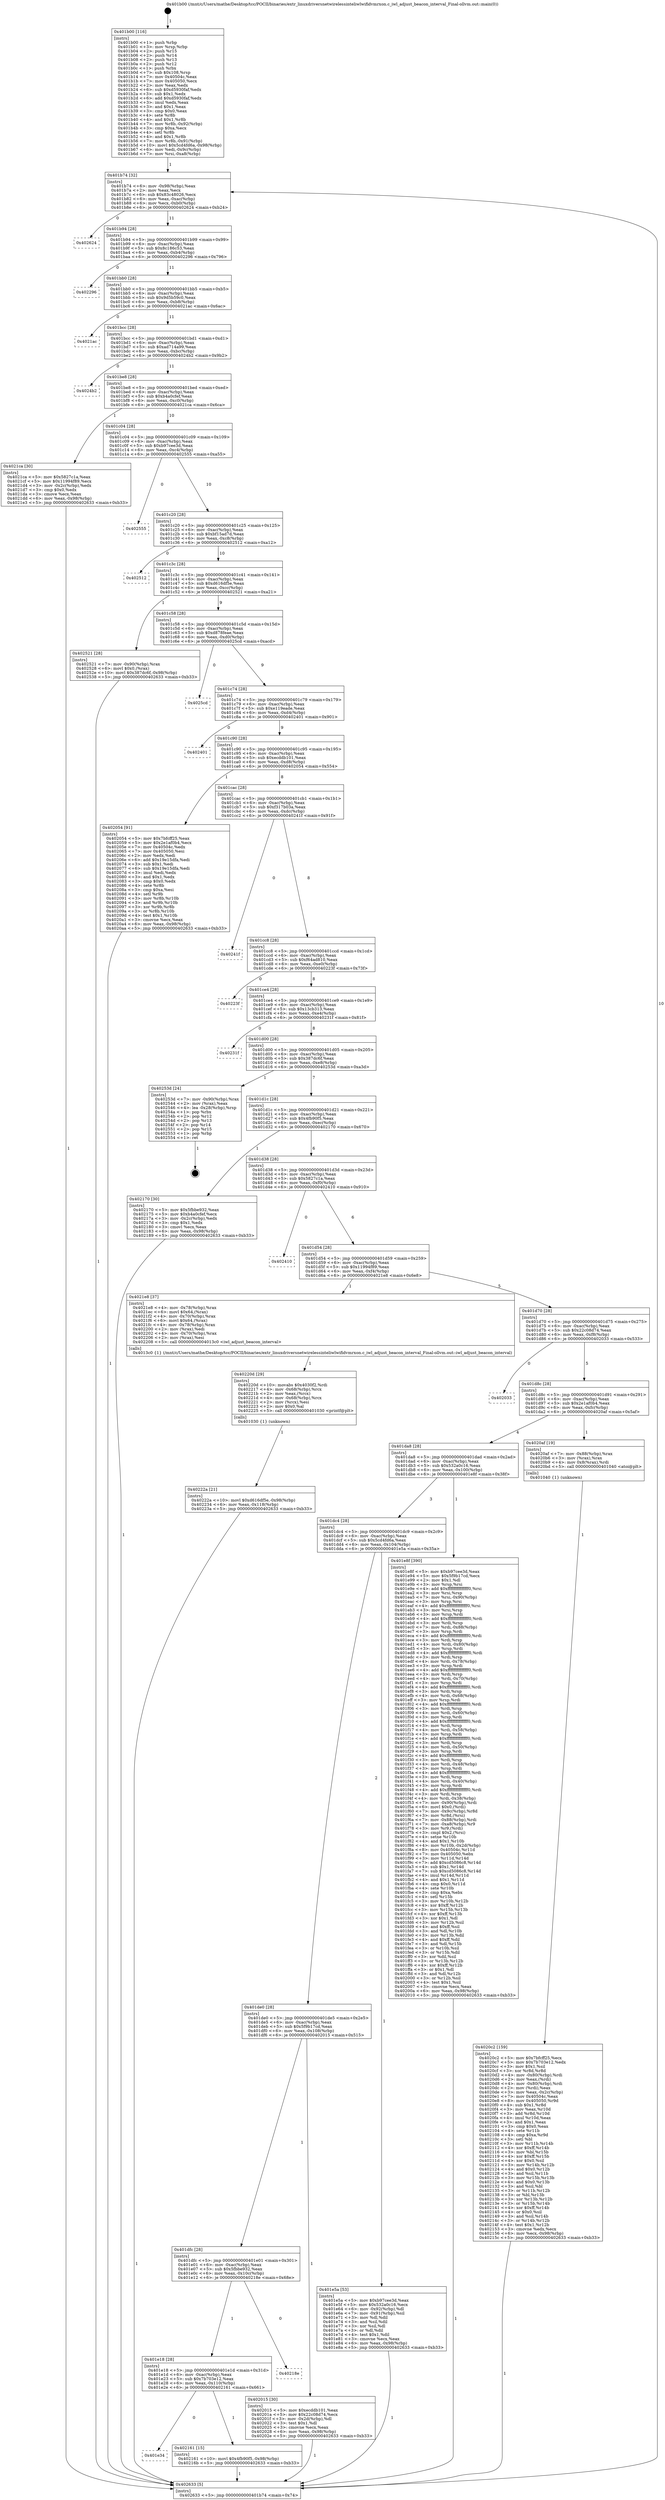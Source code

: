 digraph "0x401b00" {
  label = "0x401b00 (/mnt/c/Users/mathe/Desktop/tcc/POCII/binaries/extr_linuxdriversnetwirelessinteliwlwifidvmrxon.c_iwl_adjust_beacon_interval_Final-ollvm.out::main(0))"
  labelloc = "t"
  node[shape=record]

  Entry [label="",width=0.3,height=0.3,shape=circle,fillcolor=black,style=filled]
  "0x401b74" [label="{
     0x401b74 [32]\l
     | [instrs]\l
     &nbsp;&nbsp;0x401b74 \<+6\>: mov -0x98(%rbp),%eax\l
     &nbsp;&nbsp;0x401b7a \<+2\>: mov %eax,%ecx\l
     &nbsp;&nbsp;0x401b7c \<+6\>: sub $0x83c48026,%ecx\l
     &nbsp;&nbsp;0x401b82 \<+6\>: mov %eax,-0xac(%rbp)\l
     &nbsp;&nbsp;0x401b88 \<+6\>: mov %ecx,-0xb0(%rbp)\l
     &nbsp;&nbsp;0x401b8e \<+6\>: je 0000000000402624 \<main+0xb24\>\l
  }"]
  "0x402624" [label="{
     0x402624\l
  }", style=dashed]
  "0x401b94" [label="{
     0x401b94 [28]\l
     | [instrs]\l
     &nbsp;&nbsp;0x401b94 \<+5\>: jmp 0000000000401b99 \<main+0x99\>\l
     &nbsp;&nbsp;0x401b99 \<+6\>: mov -0xac(%rbp),%eax\l
     &nbsp;&nbsp;0x401b9f \<+5\>: sub $0x8c186c53,%eax\l
     &nbsp;&nbsp;0x401ba4 \<+6\>: mov %eax,-0xb4(%rbp)\l
     &nbsp;&nbsp;0x401baa \<+6\>: je 0000000000402296 \<main+0x796\>\l
  }"]
  Exit [label="",width=0.3,height=0.3,shape=circle,fillcolor=black,style=filled,peripheries=2]
  "0x402296" [label="{
     0x402296\l
  }", style=dashed]
  "0x401bb0" [label="{
     0x401bb0 [28]\l
     | [instrs]\l
     &nbsp;&nbsp;0x401bb0 \<+5\>: jmp 0000000000401bb5 \<main+0xb5\>\l
     &nbsp;&nbsp;0x401bb5 \<+6\>: mov -0xac(%rbp),%eax\l
     &nbsp;&nbsp;0x401bbb \<+5\>: sub $0x9d5b59c0,%eax\l
     &nbsp;&nbsp;0x401bc0 \<+6\>: mov %eax,-0xb8(%rbp)\l
     &nbsp;&nbsp;0x401bc6 \<+6\>: je 00000000004021ac \<main+0x6ac\>\l
  }"]
  "0x40222a" [label="{
     0x40222a [21]\l
     | [instrs]\l
     &nbsp;&nbsp;0x40222a \<+10\>: movl $0xd616df5e,-0x98(%rbp)\l
     &nbsp;&nbsp;0x402234 \<+6\>: mov %eax,-0x118(%rbp)\l
     &nbsp;&nbsp;0x40223a \<+5\>: jmp 0000000000402633 \<main+0xb33\>\l
  }"]
  "0x4021ac" [label="{
     0x4021ac\l
  }", style=dashed]
  "0x401bcc" [label="{
     0x401bcc [28]\l
     | [instrs]\l
     &nbsp;&nbsp;0x401bcc \<+5\>: jmp 0000000000401bd1 \<main+0xd1\>\l
     &nbsp;&nbsp;0x401bd1 \<+6\>: mov -0xac(%rbp),%eax\l
     &nbsp;&nbsp;0x401bd7 \<+5\>: sub $0xad714a99,%eax\l
     &nbsp;&nbsp;0x401bdc \<+6\>: mov %eax,-0xbc(%rbp)\l
     &nbsp;&nbsp;0x401be2 \<+6\>: je 00000000004024b2 \<main+0x9b2\>\l
  }"]
  "0x40220d" [label="{
     0x40220d [29]\l
     | [instrs]\l
     &nbsp;&nbsp;0x40220d \<+10\>: movabs $0x4030f2,%rdi\l
     &nbsp;&nbsp;0x402217 \<+4\>: mov -0x68(%rbp),%rcx\l
     &nbsp;&nbsp;0x40221b \<+2\>: mov %eax,(%rcx)\l
     &nbsp;&nbsp;0x40221d \<+4\>: mov -0x68(%rbp),%rcx\l
     &nbsp;&nbsp;0x402221 \<+2\>: mov (%rcx),%esi\l
     &nbsp;&nbsp;0x402223 \<+2\>: mov $0x0,%al\l
     &nbsp;&nbsp;0x402225 \<+5\>: call 0000000000401030 \<printf@plt\>\l
     | [calls]\l
     &nbsp;&nbsp;0x401030 \{1\} (unknown)\l
  }"]
  "0x4024b2" [label="{
     0x4024b2\l
  }", style=dashed]
  "0x401be8" [label="{
     0x401be8 [28]\l
     | [instrs]\l
     &nbsp;&nbsp;0x401be8 \<+5\>: jmp 0000000000401bed \<main+0xed\>\l
     &nbsp;&nbsp;0x401bed \<+6\>: mov -0xac(%rbp),%eax\l
     &nbsp;&nbsp;0x401bf3 \<+5\>: sub $0xb4a0cfef,%eax\l
     &nbsp;&nbsp;0x401bf8 \<+6\>: mov %eax,-0xc0(%rbp)\l
     &nbsp;&nbsp;0x401bfe \<+6\>: je 00000000004021ca \<main+0x6ca\>\l
  }"]
  "0x401e34" [label="{
     0x401e34\l
  }", style=dashed]
  "0x4021ca" [label="{
     0x4021ca [30]\l
     | [instrs]\l
     &nbsp;&nbsp;0x4021ca \<+5\>: mov $0x5827c1a,%eax\l
     &nbsp;&nbsp;0x4021cf \<+5\>: mov $0x11994f89,%ecx\l
     &nbsp;&nbsp;0x4021d4 \<+3\>: mov -0x2c(%rbp),%edx\l
     &nbsp;&nbsp;0x4021d7 \<+3\>: cmp $0x0,%edx\l
     &nbsp;&nbsp;0x4021da \<+3\>: cmove %ecx,%eax\l
     &nbsp;&nbsp;0x4021dd \<+6\>: mov %eax,-0x98(%rbp)\l
     &nbsp;&nbsp;0x4021e3 \<+5\>: jmp 0000000000402633 \<main+0xb33\>\l
  }"]
  "0x401c04" [label="{
     0x401c04 [28]\l
     | [instrs]\l
     &nbsp;&nbsp;0x401c04 \<+5\>: jmp 0000000000401c09 \<main+0x109\>\l
     &nbsp;&nbsp;0x401c09 \<+6\>: mov -0xac(%rbp),%eax\l
     &nbsp;&nbsp;0x401c0f \<+5\>: sub $0xb97cee3d,%eax\l
     &nbsp;&nbsp;0x401c14 \<+6\>: mov %eax,-0xc4(%rbp)\l
     &nbsp;&nbsp;0x401c1a \<+6\>: je 0000000000402555 \<main+0xa55\>\l
  }"]
  "0x402161" [label="{
     0x402161 [15]\l
     | [instrs]\l
     &nbsp;&nbsp;0x402161 \<+10\>: movl $0x4fb90f5,-0x98(%rbp)\l
     &nbsp;&nbsp;0x40216b \<+5\>: jmp 0000000000402633 \<main+0xb33\>\l
  }"]
  "0x402555" [label="{
     0x402555\l
  }", style=dashed]
  "0x401c20" [label="{
     0x401c20 [28]\l
     | [instrs]\l
     &nbsp;&nbsp;0x401c20 \<+5\>: jmp 0000000000401c25 \<main+0x125\>\l
     &nbsp;&nbsp;0x401c25 \<+6\>: mov -0xac(%rbp),%eax\l
     &nbsp;&nbsp;0x401c2b \<+5\>: sub $0xbf15ad7d,%eax\l
     &nbsp;&nbsp;0x401c30 \<+6\>: mov %eax,-0xc8(%rbp)\l
     &nbsp;&nbsp;0x401c36 \<+6\>: je 0000000000402512 \<main+0xa12\>\l
  }"]
  "0x401e18" [label="{
     0x401e18 [28]\l
     | [instrs]\l
     &nbsp;&nbsp;0x401e18 \<+5\>: jmp 0000000000401e1d \<main+0x31d\>\l
     &nbsp;&nbsp;0x401e1d \<+6\>: mov -0xac(%rbp),%eax\l
     &nbsp;&nbsp;0x401e23 \<+5\>: sub $0x7b703e12,%eax\l
     &nbsp;&nbsp;0x401e28 \<+6\>: mov %eax,-0x110(%rbp)\l
     &nbsp;&nbsp;0x401e2e \<+6\>: je 0000000000402161 \<main+0x661\>\l
  }"]
  "0x402512" [label="{
     0x402512\l
  }", style=dashed]
  "0x401c3c" [label="{
     0x401c3c [28]\l
     | [instrs]\l
     &nbsp;&nbsp;0x401c3c \<+5\>: jmp 0000000000401c41 \<main+0x141\>\l
     &nbsp;&nbsp;0x401c41 \<+6\>: mov -0xac(%rbp),%eax\l
     &nbsp;&nbsp;0x401c47 \<+5\>: sub $0xd616df5e,%eax\l
     &nbsp;&nbsp;0x401c4c \<+6\>: mov %eax,-0xcc(%rbp)\l
     &nbsp;&nbsp;0x401c52 \<+6\>: je 0000000000402521 \<main+0xa21\>\l
  }"]
  "0x40218e" [label="{
     0x40218e\l
  }", style=dashed]
  "0x402521" [label="{
     0x402521 [28]\l
     | [instrs]\l
     &nbsp;&nbsp;0x402521 \<+7\>: mov -0x90(%rbp),%rax\l
     &nbsp;&nbsp;0x402528 \<+6\>: movl $0x0,(%rax)\l
     &nbsp;&nbsp;0x40252e \<+10\>: movl $0x387dc6f,-0x98(%rbp)\l
     &nbsp;&nbsp;0x402538 \<+5\>: jmp 0000000000402633 \<main+0xb33\>\l
  }"]
  "0x401c58" [label="{
     0x401c58 [28]\l
     | [instrs]\l
     &nbsp;&nbsp;0x401c58 \<+5\>: jmp 0000000000401c5d \<main+0x15d\>\l
     &nbsp;&nbsp;0x401c5d \<+6\>: mov -0xac(%rbp),%eax\l
     &nbsp;&nbsp;0x401c63 \<+5\>: sub $0xd878feae,%eax\l
     &nbsp;&nbsp;0x401c68 \<+6\>: mov %eax,-0xd0(%rbp)\l
     &nbsp;&nbsp;0x401c6e \<+6\>: je 00000000004025cd \<main+0xacd\>\l
  }"]
  "0x4020c2" [label="{
     0x4020c2 [159]\l
     | [instrs]\l
     &nbsp;&nbsp;0x4020c2 \<+5\>: mov $0x7bfcff25,%ecx\l
     &nbsp;&nbsp;0x4020c7 \<+5\>: mov $0x7b703e12,%edx\l
     &nbsp;&nbsp;0x4020cc \<+3\>: mov $0x1,%sil\l
     &nbsp;&nbsp;0x4020cf \<+3\>: xor %r8d,%r8d\l
     &nbsp;&nbsp;0x4020d2 \<+4\>: mov -0x80(%rbp),%rdi\l
     &nbsp;&nbsp;0x4020d6 \<+2\>: mov %eax,(%rdi)\l
     &nbsp;&nbsp;0x4020d8 \<+4\>: mov -0x80(%rbp),%rdi\l
     &nbsp;&nbsp;0x4020dc \<+2\>: mov (%rdi),%eax\l
     &nbsp;&nbsp;0x4020de \<+3\>: mov %eax,-0x2c(%rbp)\l
     &nbsp;&nbsp;0x4020e1 \<+7\>: mov 0x40504c,%eax\l
     &nbsp;&nbsp;0x4020e8 \<+8\>: mov 0x405050,%r9d\l
     &nbsp;&nbsp;0x4020f0 \<+4\>: sub $0x1,%r8d\l
     &nbsp;&nbsp;0x4020f4 \<+3\>: mov %eax,%r10d\l
     &nbsp;&nbsp;0x4020f7 \<+3\>: add %r8d,%r10d\l
     &nbsp;&nbsp;0x4020fa \<+4\>: imul %r10d,%eax\l
     &nbsp;&nbsp;0x4020fe \<+3\>: and $0x1,%eax\l
     &nbsp;&nbsp;0x402101 \<+3\>: cmp $0x0,%eax\l
     &nbsp;&nbsp;0x402104 \<+4\>: sete %r11b\l
     &nbsp;&nbsp;0x402108 \<+4\>: cmp $0xa,%r9d\l
     &nbsp;&nbsp;0x40210c \<+3\>: setl %bl\l
     &nbsp;&nbsp;0x40210f \<+3\>: mov %r11b,%r14b\l
     &nbsp;&nbsp;0x402112 \<+4\>: xor $0xff,%r14b\l
     &nbsp;&nbsp;0x402116 \<+3\>: mov %bl,%r15b\l
     &nbsp;&nbsp;0x402119 \<+4\>: xor $0xff,%r15b\l
     &nbsp;&nbsp;0x40211d \<+4\>: xor $0x0,%sil\l
     &nbsp;&nbsp;0x402121 \<+3\>: mov %r14b,%r12b\l
     &nbsp;&nbsp;0x402124 \<+4\>: and $0x0,%r12b\l
     &nbsp;&nbsp;0x402128 \<+3\>: and %sil,%r11b\l
     &nbsp;&nbsp;0x40212b \<+3\>: mov %r15b,%r13b\l
     &nbsp;&nbsp;0x40212e \<+4\>: and $0x0,%r13b\l
     &nbsp;&nbsp;0x402132 \<+3\>: and %sil,%bl\l
     &nbsp;&nbsp;0x402135 \<+3\>: or %r11b,%r12b\l
     &nbsp;&nbsp;0x402138 \<+3\>: or %bl,%r13b\l
     &nbsp;&nbsp;0x40213b \<+3\>: xor %r13b,%r12b\l
     &nbsp;&nbsp;0x40213e \<+3\>: or %r15b,%r14b\l
     &nbsp;&nbsp;0x402141 \<+4\>: xor $0xff,%r14b\l
     &nbsp;&nbsp;0x402145 \<+4\>: or $0x0,%sil\l
     &nbsp;&nbsp;0x402149 \<+3\>: and %sil,%r14b\l
     &nbsp;&nbsp;0x40214c \<+3\>: or %r14b,%r12b\l
     &nbsp;&nbsp;0x40214f \<+4\>: test $0x1,%r12b\l
     &nbsp;&nbsp;0x402153 \<+3\>: cmovne %edx,%ecx\l
     &nbsp;&nbsp;0x402156 \<+6\>: mov %ecx,-0x98(%rbp)\l
     &nbsp;&nbsp;0x40215c \<+5\>: jmp 0000000000402633 \<main+0xb33\>\l
  }"]
  "0x4025cd" [label="{
     0x4025cd\l
  }", style=dashed]
  "0x401c74" [label="{
     0x401c74 [28]\l
     | [instrs]\l
     &nbsp;&nbsp;0x401c74 \<+5\>: jmp 0000000000401c79 \<main+0x179\>\l
     &nbsp;&nbsp;0x401c79 \<+6\>: mov -0xac(%rbp),%eax\l
     &nbsp;&nbsp;0x401c7f \<+5\>: sub $0xe119eade,%eax\l
     &nbsp;&nbsp;0x401c84 \<+6\>: mov %eax,-0xd4(%rbp)\l
     &nbsp;&nbsp;0x401c8a \<+6\>: je 0000000000402401 \<main+0x901\>\l
  }"]
  "0x401dfc" [label="{
     0x401dfc [28]\l
     | [instrs]\l
     &nbsp;&nbsp;0x401dfc \<+5\>: jmp 0000000000401e01 \<main+0x301\>\l
     &nbsp;&nbsp;0x401e01 \<+6\>: mov -0xac(%rbp),%eax\l
     &nbsp;&nbsp;0x401e07 \<+5\>: sub $0x5fbbe932,%eax\l
     &nbsp;&nbsp;0x401e0c \<+6\>: mov %eax,-0x10c(%rbp)\l
     &nbsp;&nbsp;0x401e12 \<+6\>: je 000000000040218e \<main+0x68e\>\l
  }"]
  "0x402401" [label="{
     0x402401\l
  }", style=dashed]
  "0x401c90" [label="{
     0x401c90 [28]\l
     | [instrs]\l
     &nbsp;&nbsp;0x401c90 \<+5\>: jmp 0000000000401c95 \<main+0x195\>\l
     &nbsp;&nbsp;0x401c95 \<+6\>: mov -0xac(%rbp),%eax\l
     &nbsp;&nbsp;0x401c9b \<+5\>: sub $0xecddb101,%eax\l
     &nbsp;&nbsp;0x401ca0 \<+6\>: mov %eax,-0xd8(%rbp)\l
     &nbsp;&nbsp;0x401ca6 \<+6\>: je 0000000000402054 \<main+0x554\>\l
  }"]
  "0x402015" [label="{
     0x402015 [30]\l
     | [instrs]\l
     &nbsp;&nbsp;0x402015 \<+5\>: mov $0xecddb101,%eax\l
     &nbsp;&nbsp;0x40201a \<+5\>: mov $0x22c08d74,%ecx\l
     &nbsp;&nbsp;0x40201f \<+3\>: mov -0x2d(%rbp),%dl\l
     &nbsp;&nbsp;0x402022 \<+3\>: test $0x1,%dl\l
     &nbsp;&nbsp;0x402025 \<+3\>: cmovne %ecx,%eax\l
     &nbsp;&nbsp;0x402028 \<+6\>: mov %eax,-0x98(%rbp)\l
     &nbsp;&nbsp;0x40202e \<+5\>: jmp 0000000000402633 \<main+0xb33\>\l
  }"]
  "0x402054" [label="{
     0x402054 [91]\l
     | [instrs]\l
     &nbsp;&nbsp;0x402054 \<+5\>: mov $0x7bfcff25,%eax\l
     &nbsp;&nbsp;0x402059 \<+5\>: mov $0x2e1af0b4,%ecx\l
     &nbsp;&nbsp;0x40205e \<+7\>: mov 0x40504c,%edx\l
     &nbsp;&nbsp;0x402065 \<+7\>: mov 0x405050,%esi\l
     &nbsp;&nbsp;0x40206c \<+2\>: mov %edx,%edi\l
     &nbsp;&nbsp;0x40206e \<+6\>: add $0x19e15dfa,%edi\l
     &nbsp;&nbsp;0x402074 \<+3\>: sub $0x1,%edi\l
     &nbsp;&nbsp;0x402077 \<+6\>: sub $0x19e15dfa,%edi\l
     &nbsp;&nbsp;0x40207d \<+3\>: imul %edi,%edx\l
     &nbsp;&nbsp;0x402080 \<+3\>: and $0x1,%edx\l
     &nbsp;&nbsp;0x402083 \<+3\>: cmp $0x0,%edx\l
     &nbsp;&nbsp;0x402086 \<+4\>: sete %r8b\l
     &nbsp;&nbsp;0x40208a \<+3\>: cmp $0xa,%esi\l
     &nbsp;&nbsp;0x40208d \<+4\>: setl %r9b\l
     &nbsp;&nbsp;0x402091 \<+3\>: mov %r8b,%r10b\l
     &nbsp;&nbsp;0x402094 \<+3\>: and %r9b,%r10b\l
     &nbsp;&nbsp;0x402097 \<+3\>: xor %r9b,%r8b\l
     &nbsp;&nbsp;0x40209a \<+3\>: or %r8b,%r10b\l
     &nbsp;&nbsp;0x40209d \<+4\>: test $0x1,%r10b\l
     &nbsp;&nbsp;0x4020a1 \<+3\>: cmovne %ecx,%eax\l
     &nbsp;&nbsp;0x4020a4 \<+6\>: mov %eax,-0x98(%rbp)\l
     &nbsp;&nbsp;0x4020aa \<+5\>: jmp 0000000000402633 \<main+0xb33\>\l
  }"]
  "0x401cac" [label="{
     0x401cac [28]\l
     | [instrs]\l
     &nbsp;&nbsp;0x401cac \<+5\>: jmp 0000000000401cb1 \<main+0x1b1\>\l
     &nbsp;&nbsp;0x401cb1 \<+6\>: mov -0xac(%rbp),%eax\l
     &nbsp;&nbsp;0x401cb7 \<+5\>: sub $0xf317b03a,%eax\l
     &nbsp;&nbsp;0x401cbc \<+6\>: mov %eax,-0xdc(%rbp)\l
     &nbsp;&nbsp;0x401cc2 \<+6\>: je 000000000040241f \<main+0x91f\>\l
  }"]
  "0x401b00" [label="{
     0x401b00 [116]\l
     | [instrs]\l
     &nbsp;&nbsp;0x401b00 \<+1\>: push %rbp\l
     &nbsp;&nbsp;0x401b01 \<+3\>: mov %rsp,%rbp\l
     &nbsp;&nbsp;0x401b04 \<+2\>: push %r15\l
     &nbsp;&nbsp;0x401b06 \<+2\>: push %r14\l
     &nbsp;&nbsp;0x401b08 \<+2\>: push %r13\l
     &nbsp;&nbsp;0x401b0a \<+2\>: push %r12\l
     &nbsp;&nbsp;0x401b0c \<+1\>: push %rbx\l
     &nbsp;&nbsp;0x401b0d \<+7\>: sub $0x108,%rsp\l
     &nbsp;&nbsp;0x401b14 \<+7\>: mov 0x40504c,%eax\l
     &nbsp;&nbsp;0x401b1b \<+7\>: mov 0x405050,%ecx\l
     &nbsp;&nbsp;0x401b22 \<+2\>: mov %eax,%edx\l
     &nbsp;&nbsp;0x401b24 \<+6\>: sub $0xd5930faf,%edx\l
     &nbsp;&nbsp;0x401b2a \<+3\>: sub $0x1,%edx\l
     &nbsp;&nbsp;0x401b2d \<+6\>: add $0xd5930faf,%edx\l
     &nbsp;&nbsp;0x401b33 \<+3\>: imul %edx,%eax\l
     &nbsp;&nbsp;0x401b36 \<+3\>: and $0x1,%eax\l
     &nbsp;&nbsp;0x401b39 \<+3\>: cmp $0x0,%eax\l
     &nbsp;&nbsp;0x401b3c \<+4\>: sete %r8b\l
     &nbsp;&nbsp;0x401b40 \<+4\>: and $0x1,%r8b\l
     &nbsp;&nbsp;0x401b44 \<+7\>: mov %r8b,-0x92(%rbp)\l
     &nbsp;&nbsp;0x401b4b \<+3\>: cmp $0xa,%ecx\l
     &nbsp;&nbsp;0x401b4e \<+4\>: setl %r8b\l
     &nbsp;&nbsp;0x401b52 \<+4\>: and $0x1,%r8b\l
     &nbsp;&nbsp;0x401b56 \<+7\>: mov %r8b,-0x91(%rbp)\l
     &nbsp;&nbsp;0x401b5d \<+10\>: movl $0x5cd4fd6a,-0x98(%rbp)\l
     &nbsp;&nbsp;0x401b67 \<+6\>: mov %edi,-0x9c(%rbp)\l
     &nbsp;&nbsp;0x401b6d \<+7\>: mov %rsi,-0xa8(%rbp)\l
  }"]
  "0x40241f" [label="{
     0x40241f\l
  }", style=dashed]
  "0x401cc8" [label="{
     0x401cc8 [28]\l
     | [instrs]\l
     &nbsp;&nbsp;0x401cc8 \<+5\>: jmp 0000000000401ccd \<main+0x1cd\>\l
     &nbsp;&nbsp;0x401ccd \<+6\>: mov -0xac(%rbp),%eax\l
     &nbsp;&nbsp;0x401cd3 \<+5\>: sub $0xf64ad810,%eax\l
     &nbsp;&nbsp;0x401cd8 \<+6\>: mov %eax,-0xe0(%rbp)\l
     &nbsp;&nbsp;0x401cde \<+6\>: je 000000000040223f \<main+0x73f\>\l
  }"]
  "0x402633" [label="{
     0x402633 [5]\l
     | [instrs]\l
     &nbsp;&nbsp;0x402633 \<+5\>: jmp 0000000000401b74 \<main+0x74\>\l
  }"]
  "0x40223f" [label="{
     0x40223f\l
  }", style=dashed]
  "0x401ce4" [label="{
     0x401ce4 [28]\l
     | [instrs]\l
     &nbsp;&nbsp;0x401ce4 \<+5\>: jmp 0000000000401ce9 \<main+0x1e9\>\l
     &nbsp;&nbsp;0x401ce9 \<+6\>: mov -0xac(%rbp),%eax\l
     &nbsp;&nbsp;0x401cef \<+5\>: sub $0x13cb313,%eax\l
     &nbsp;&nbsp;0x401cf4 \<+6\>: mov %eax,-0xe4(%rbp)\l
     &nbsp;&nbsp;0x401cfa \<+6\>: je 000000000040231f \<main+0x81f\>\l
  }"]
  "0x401de0" [label="{
     0x401de0 [28]\l
     | [instrs]\l
     &nbsp;&nbsp;0x401de0 \<+5\>: jmp 0000000000401de5 \<main+0x2e5\>\l
     &nbsp;&nbsp;0x401de5 \<+6\>: mov -0xac(%rbp),%eax\l
     &nbsp;&nbsp;0x401deb \<+5\>: sub $0x5f9b17cd,%eax\l
     &nbsp;&nbsp;0x401df0 \<+6\>: mov %eax,-0x108(%rbp)\l
     &nbsp;&nbsp;0x401df6 \<+6\>: je 0000000000402015 \<main+0x515\>\l
  }"]
  "0x40231f" [label="{
     0x40231f\l
  }", style=dashed]
  "0x401d00" [label="{
     0x401d00 [28]\l
     | [instrs]\l
     &nbsp;&nbsp;0x401d00 \<+5\>: jmp 0000000000401d05 \<main+0x205\>\l
     &nbsp;&nbsp;0x401d05 \<+6\>: mov -0xac(%rbp),%eax\l
     &nbsp;&nbsp;0x401d0b \<+5\>: sub $0x387dc6f,%eax\l
     &nbsp;&nbsp;0x401d10 \<+6\>: mov %eax,-0xe8(%rbp)\l
     &nbsp;&nbsp;0x401d16 \<+6\>: je 000000000040253d \<main+0xa3d\>\l
  }"]
  "0x401e5a" [label="{
     0x401e5a [53]\l
     | [instrs]\l
     &nbsp;&nbsp;0x401e5a \<+5\>: mov $0xb97cee3d,%eax\l
     &nbsp;&nbsp;0x401e5f \<+5\>: mov $0x532a0c16,%ecx\l
     &nbsp;&nbsp;0x401e64 \<+6\>: mov -0x92(%rbp),%dl\l
     &nbsp;&nbsp;0x401e6a \<+7\>: mov -0x91(%rbp),%sil\l
     &nbsp;&nbsp;0x401e71 \<+3\>: mov %dl,%dil\l
     &nbsp;&nbsp;0x401e74 \<+3\>: and %sil,%dil\l
     &nbsp;&nbsp;0x401e77 \<+3\>: xor %sil,%dl\l
     &nbsp;&nbsp;0x401e7a \<+3\>: or %dl,%dil\l
     &nbsp;&nbsp;0x401e7d \<+4\>: test $0x1,%dil\l
     &nbsp;&nbsp;0x401e81 \<+3\>: cmovne %ecx,%eax\l
     &nbsp;&nbsp;0x401e84 \<+6\>: mov %eax,-0x98(%rbp)\l
     &nbsp;&nbsp;0x401e8a \<+5\>: jmp 0000000000402633 \<main+0xb33\>\l
  }"]
  "0x40253d" [label="{
     0x40253d [24]\l
     | [instrs]\l
     &nbsp;&nbsp;0x40253d \<+7\>: mov -0x90(%rbp),%rax\l
     &nbsp;&nbsp;0x402544 \<+2\>: mov (%rax),%eax\l
     &nbsp;&nbsp;0x402546 \<+4\>: lea -0x28(%rbp),%rsp\l
     &nbsp;&nbsp;0x40254a \<+1\>: pop %rbx\l
     &nbsp;&nbsp;0x40254b \<+2\>: pop %r12\l
     &nbsp;&nbsp;0x40254d \<+2\>: pop %r13\l
     &nbsp;&nbsp;0x40254f \<+2\>: pop %r14\l
     &nbsp;&nbsp;0x402551 \<+2\>: pop %r15\l
     &nbsp;&nbsp;0x402553 \<+1\>: pop %rbp\l
     &nbsp;&nbsp;0x402554 \<+1\>: ret\l
  }"]
  "0x401d1c" [label="{
     0x401d1c [28]\l
     | [instrs]\l
     &nbsp;&nbsp;0x401d1c \<+5\>: jmp 0000000000401d21 \<main+0x221\>\l
     &nbsp;&nbsp;0x401d21 \<+6\>: mov -0xac(%rbp),%eax\l
     &nbsp;&nbsp;0x401d27 \<+5\>: sub $0x4fb90f5,%eax\l
     &nbsp;&nbsp;0x401d2c \<+6\>: mov %eax,-0xec(%rbp)\l
     &nbsp;&nbsp;0x401d32 \<+6\>: je 0000000000402170 \<main+0x670\>\l
  }"]
  "0x401dc4" [label="{
     0x401dc4 [28]\l
     | [instrs]\l
     &nbsp;&nbsp;0x401dc4 \<+5\>: jmp 0000000000401dc9 \<main+0x2c9\>\l
     &nbsp;&nbsp;0x401dc9 \<+6\>: mov -0xac(%rbp),%eax\l
     &nbsp;&nbsp;0x401dcf \<+5\>: sub $0x5cd4fd6a,%eax\l
     &nbsp;&nbsp;0x401dd4 \<+6\>: mov %eax,-0x104(%rbp)\l
     &nbsp;&nbsp;0x401dda \<+6\>: je 0000000000401e5a \<main+0x35a\>\l
  }"]
  "0x402170" [label="{
     0x402170 [30]\l
     | [instrs]\l
     &nbsp;&nbsp;0x402170 \<+5\>: mov $0x5fbbe932,%eax\l
     &nbsp;&nbsp;0x402175 \<+5\>: mov $0xb4a0cfef,%ecx\l
     &nbsp;&nbsp;0x40217a \<+3\>: mov -0x2c(%rbp),%edx\l
     &nbsp;&nbsp;0x40217d \<+3\>: cmp $0x1,%edx\l
     &nbsp;&nbsp;0x402180 \<+3\>: cmovl %ecx,%eax\l
     &nbsp;&nbsp;0x402183 \<+6\>: mov %eax,-0x98(%rbp)\l
     &nbsp;&nbsp;0x402189 \<+5\>: jmp 0000000000402633 \<main+0xb33\>\l
  }"]
  "0x401d38" [label="{
     0x401d38 [28]\l
     | [instrs]\l
     &nbsp;&nbsp;0x401d38 \<+5\>: jmp 0000000000401d3d \<main+0x23d\>\l
     &nbsp;&nbsp;0x401d3d \<+6\>: mov -0xac(%rbp),%eax\l
     &nbsp;&nbsp;0x401d43 \<+5\>: sub $0x5827c1a,%eax\l
     &nbsp;&nbsp;0x401d48 \<+6\>: mov %eax,-0xf0(%rbp)\l
     &nbsp;&nbsp;0x401d4e \<+6\>: je 0000000000402410 \<main+0x910\>\l
  }"]
  "0x401e8f" [label="{
     0x401e8f [390]\l
     | [instrs]\l
     &nbsp;&nbsp;0x401e8f \<+5\>: mov $0xb97cee3d,%eax\l
     &nbsp;&nbsp;0x401e94 \<+5\>: mov $0x5f9b17cd,%ecx\l
     &nbsp;&nbsp;0x401e99 \<+2\>: mov $0x1,%dl\l
     &nbsp;&nbsp;0x401e9b \<+3\>: mov %rsp,%rsi\l
     &nbsp;&nbsp;0x401e9e \<+4\>: add $0xfffffffffffffff0,%rsi\l
     &nbsp;&nbsp;0x401ea2 \<+3\>: mov %rsi,%rsp\l
     &nbsp;&nbsp;0x401ea5 \<+7\>: mov %rsi,-0x90(%rbp)\l
     &nbsp;&nbsp;0x401eac \<+3\>: mov %rsp,%rsi\l
     &nbsp;&nbsp;0x401eaf \<+4\>: add $0xfffffffffffffff0,%rsi\l
     &nbsp;&nbsp;0x401eb3 \<+3\>: mov %rsi,%rsp\l
     &nbsp;&nbsp;0x401eb6 \<+3\>: mov %rsp,%rdi\l
     &nbsp;&nbsp;0x401eb9 \<+4\>: add $0xfffffffffffffff0,%rdi\l
     &nbsp;&nbsp;0x401ebd \<+3\>: mov %rdi,%rsp\l
     &nbsp;&nbsp;0x401ec0 \<+7\>: mov %rdi,-0x88(%rbp)\l
     &nbsp;&nbsp;0x401ec7 \<+3\>: mov %rsp,%rdi\l
     &nbsp;&nbsp;0x401eca \<+4\>: add $0xfffffffffffffff0,%rdi\l
     &nbsp;&nbsp;0x401ece \<+3\>: mov %rdi,%rsp\l
     &nbsp;&nbsp;0x401ed1 \<+4\>: mov %rdi,-0x80(%rbp)\l
     &nbsp;&nbsp;0x401ed5 \<+3\>: mov %rsp,%rdi\l
     &nbsp;&nbsp;0x401ed8 \<+4\>: add $0xfffffffffffffff0,%rdi\l
     &nbsp;&nbsp;0x401edc \<+3\>: mov %rdi,%rsp\l
     &nbsp;&nbsp;0x401edf \<+4\>: mov %rdi,-0x78(%rbp)\l
     &nbsp;&nbsp;0x401ee3 \<+3\>: mov %rsp,%rdi\l
     &nbsp;&nbsp;0x401ee6 \<+4\>: add $0xfffffffffffffff0,%rdi\l
     &nbsp;&nbsp;0x401eea \<+3\>: mov %rdi,%rsp\l
     &nbsp;&nbsp;0x401eed \<+4\>: mov %rdi,-0x70(%rbp)\l
     &nbsp;&nbsp;0x401ef1 \<+3\>: mov %rsp,%rdi\l
     &nbsp;&nbsp;0x401ef4 \<+4\>: add $0xfffffffffffffff0,%rdi\l
     &nbsp;&nbsp;0x401ef8 \<+3\>: mov %rdi,%rsp\l
     &nbsp;&nbsp;0x401efb \<+4\>: mov %rdi,-0x68(%rbp)\l
     &nbsp;&nbsp;0x401eff \<+3\>: mov %rsp,%rdi\l
     &nbsp;&nbsp;0x401f02 \<+4\>: add $0xfffffffffffffff0,%rdi\l
     &nbsp;&nbsp;0x401f06 \<+3\>: mov %rdi,%rsp\l
     &nbsp;&nbsp;0x401f09 \<+4\>: mov %rdi,-0x60(%rbp)\l
     &nbsp;&nbsp;0x401f0d \<+3\>: mov %rsp,%rdi\l
     &nbsp;&nbsp;0x401f10 \<+4\>: add $0xfffffffffffffff0,%rdi\l
     &nbsp;&nbsp;0x401f14 \<+3\>: mov %rdi,%rsp\l
     &nbsp;&nbsp;0x401f17 \<+4\>: mov %rdi,-0x58(%rbp)\l
     &nbsp;&nbsp;0x401f1b \<+3\>: mov %rsp,%rdi\l
     &nbsp;&nbsp;0x401f1e \<+4\>: add $0xfffffffffffffff0,%rdi\l
     &nbsp;&nbsp;0x401f22 \<+3\>: mov %rdi,%rsp\l
     &nbsp;&nbsp;0x401f25 \<+4\>: mov %rdi,-0x50(%rbp)\l
     &nbsp;&nbsp;0x401f29 \<+3\>: mov %rsp,%rdi\l
     &nbsp;&nbsp;0x401f2c \<+4\>: add $0xfffffffffffffff0,%rdi\l
     &nbsp;&nbsp;0x401f30 \<+3\>: mov %rdi,%rsp\l
     &nbsp;&nbsp;0x401f33 \<+4\>: mov %rdi,-0x48(%rbp)\l
     &nbsp;&nbsp;0x401f37 \<+3\>: mov %rsp,%rdi\l
     &nbsp;&nbsp;0x401f3a \<+4\>: add $0xfffffffffffffff0,%rdi\l
     &nbsp;&nbsp;0x401f3e \<+3\>: mov %rdi,%rsp\l
     &nbsp;&nbsp;0x401f41 \<+4\>: mov %rdi,-0x40(%rbp)\l
     &nbsp;&nbsp;0x401f45 \<+3\>: mov %rsp,%rdi\l
     &nbsp;&nbsp;0x401f48 \<+4\>: add $0xfffffffffffffff0,%rdi\l
     &nbsp;&nbsp;0x401f4c \<+3\>: mov %rdi,%rsp\l
     &nbsp;&nbsp;0x401f4f \<+4\>: mov %rdi,-0x38(%rbp)\l
     &nbsp;&nbsp;0x401f53 \<+7\>: mov -0x90(%rbp),%rdi\l
     &nbsp;&nbsp;0x401f5a \<+6\>: movl $0x0,(%rdi)\l
     &nbsp;&nbsp;0x401f60 \<+7\>: mov -0x9c(%rbp),%r8d\l
     &nbsp;&nbsp;0x401f67 \<+3\>: mov %r8d,(%rsi)\l
     &nbsp;&nbsp;0x401f6a \<+7\>: mov -0x88(%rbp),%rdi\l
     &nbsp;&nbsp;0x401f71 \<+7\>: mov -0xa8(%rbp),%r9\l
     &nbsp;&nbsp;0x401f78 \<+3\>: mov %r9,(%rdi)\l
     &nbsp;&nbsp;0x401f7b \<+3\>: cmpl $0x2,(%rsi)\l
     &nbsp;&nbsp;0x401f7e \<+4\>: setne %r10b\l
     &nbsp;&nbsp;0x401f82 \<+4\>: and $0x1,%r10b\l
     &nbsp;&nbsp;0x401f86 \<+4\>: mov %r10b,-0x2d(%rbp)\l
     &nbsp;&nbsp;0x401f8a \<+8\>: mov 0x40504c,%r11d\l
     &nbsp;&nbsp;0x401f92 \<+7\>: mov 0x405050,%ebx\l
     &nbsp;&nbsp;0x401f99 \<+3\>: mov %r11d,%r14d\l
     &nbsp;&nbsp;0x401f9c \<+7\>: add $0xcd5086c8,%r14d\l
     &nbsp;&nbsp;0x401fa3 \<+4\>: sub $0x1,%r14d\l
     &nbsp;&nbsp;0x401fa7 \<+7\>: sub $0xcd5086c8,%r14d\l
     &nbsp;&nbsp;0x401fae \<+4\>: imul %r14d,%r11d\l
     &nbsp;&nbsp;0x401fb2 \<+4\>: and $0x1,%r11d\l
     &nbsp;&nbsp;0x401fb6 \<+4\>: cmp $0x0,%r11d\l
     &nbsp;&nbsp;0x401fba \<+4\>: sete %r10b\l
     &nbsp;&nbsp;0x401fbe \<+3\>: cmp $0xa,%ebx\l
     &nbsp;&nbsp;0x401fc1 \<+4\>: setl %r15b\l
     &nbsp;&nbsp;0x401fc5 \<+3\>: mov %r10b,%r12b\l
     &nbsp;&nbsp;0x401fc8 \<+4\>: xor $0xff,%r12b\l
     &nbsp;&nbsp;0x401fcc \<+3\>: mov %r15b,%r13b\l
     &nbsp;&nbsp;0x401fcf \<+4\>: xor $0xff,%r13b\l
     &nbsp;&nbsp;0x401fd3 \<+3\>: xor $0x1,%dl\l
     &nbsp;&nbsp;0x401fd6 \<+3\>: mov %r12b,%sil\l
     &nbsp;&nbsp;0x401fd9 \<+4\>: and $0xff,%sil\l
     &nbsp;&nbsp;0x401fdd \<+3\>: and %dl,%r10b\l
     &nbsp;&nbsp;0x401fe0 \<+3\>: mov %r13b,%dil\l
     &nbsp;&nbsp;0x401fe3 \<+4\>: and $0xff,%dil\l
     &nbsp;&nbsp;0x401fe7 \<+3\>: and %dl,%r15b\l
     &nbsp;&nbsp;0x401fea \<+3\>: or %r10b,%sil\l
     &nbsp;&nbsp;0x401fed \<+3\>: or %r15b,%dil\l
     &nbsp;&nbsp;0x401ff0 \<+3\>: xor %dil,%sil\l
     &nbsp;&nbsp;0x401ff3 \<+3\>: or %r13b,%r12b\l
     &nbsp;&nbsp;0x401ff6 \<+4\>: xor $0xff,%r12b\l
     &nbsp;&nbsp;0x401ffa \<+3\>: or $0x1,%dl\l
     &nbsp;&nbsp;0x401ffd \<+3\>: and %dl,%r12b\l
     &nbsp;&nbsp;0x402000 \<+3\>: or %r12b,%sil\l
     &nbsp;&nbsp;0x402003 \<+4\>: test $0x1,%sil\l
     &nbsp;&nbsp;0x402007 \<+3\>: cmovne %ecx,%eax\l
     &nbsp;&nbsp;0x40200a \<+6\>: mov %eax,-0x98(%rbp)\l
     &nbsp;&nbsp;0x402010 \<+5\>: jmp 0000000000402633 \<main+0xb33\>\l
  }"]
  "0x402410" [label="{
     0x402410\l
  }", style=dashed]
  "0x401d54" [label="{
     0x401d54 [28]\l
     | [instrs]\l
     &nbsp;&nbsp;0x401d54 \<+5\>: jmp 0000000000401d59 \<main+0x259\>\l
     &nbsp;&nbsp;0x401d59 \<+6\>: mov -0xac(%rbp),%eax\l
     &nbsp;&nbsp;0x401d5f \<+5\>: sub $0x11994f89,%eax\l
     &nbsp;&nbsp;0x401d64 \<+6\>: mov %eax,-0xf4(%rbp)\l
     &nbsp;&nbsp;0x401d6a \<+6\>: je 00000000004021e8 \<main+0x6e8\>\l
  }"]
  "0x401da8" [label="{
     0x401da8 [28]\l
     | [instrs]\l
     &nbsp;&nbsp;0x401da8 \<+5\>: jmp 0000000000401dad \<main+0x2ad\>\l
     &nbsp;&nbsp;0x401dad \<+6\>: mov -0xac(%rbp),%eax\l
     &nbsp;&nbsp;0x401db3 \<+5\>: sub $0x532a0c16,%eax\l
     &nbsp;&nbsp;0x401db8 \<+6\>: mov %eax,-0x100(%rbp)\l
     &nbsp;&nbsp;0x401dbe \<+6\>: je 0000000000401e8f \<main+0x38f\>\l
  }"]
  "0x4021e8" [label="{
     0x4021e8 [37]\l
     | [instrs]\l
     &nbsp;&nbsp;0x4021e8 \<+4\>: mov -0x78(%rbp),%rax\l
     &nbsp;&nbsp;0x4021ec \<+6\>: movl $0x64,(%rax)\l
     &nbsp;&nbsp;0x4021f2 \<+4\>: mov -0x70(%rbp),%rax\l
     &nbsp;&nbsp;0x4021f6 \<+6\>: movl $0x64,(%rax)\l
     &nbsp;&nbsp;0x4021fc \<+4\>: mov -0x78(%rbp),%rax\l
     &nbsp;&nbsp;0x402200 \<+2\>: mov (%rax),%edi\l
     &nbsp;&nbsp;0x402202 \<+4\>: mov -0x70(%rbp),%rax\l
     &nbsp;&nbsp;0x402206 \<+2\>: mov (%rax),%esi\l
     &nbsp;&nbsp;0x402208 \<+5\>: call 00000000004013c0 \<iwl_adjust_beacon_interval\>\l
     | [calls]\l
     &nbsp;&nbsp;0x4013c0 \{1\} (/mnt/c/Users/mathe/Desktop/tcc/POCII/binaries/extr_linuxdriversnetwirelessinteliwlwifidvmrxon.c_iwl_adjust_beacon_interval_Final-ollvm.out::iwl_adjust_beacon_interval)\l
  }"]
  "0x401d70" [label="{
     0x401d70 [28]\l
     | [instrs]\l
     &nbsp;&nbsp;0x401d70 \<+5\>: jmp 0000000000401d75 \<main+0x275\>\l
     &nbsp;&nbsp;0x401d75 \<+6\>: mov -0xac(%rbp),%eax\l
     &nbsp;&nbsp;0x401d7b \<+5\>: sub $0x22c08d74,%eax\l
     &nbsp;&nbsp;0x401d80 \<+6\>: mov %eax,-0xf8(%rbp)\l
     &nbsp;&nbsp;0x401d86 \<+6\>: je 0000000000402033 \<main+0x533\>\l
  }"]
  "0x4020af" [label="{
     0x4020af [19]\l
     | [instrs]\l
     &nbsp;&nbsp;0x4020af \<+7\>: mov -0x88(%rbp),%rax\l
     &nbsp;&nbsp;0x4020b6 \<+3\>: mov (%rax),%rax\l
     &nbsp;&nbsp;0x4020b9 \<+4\>: mov 0x8(%rax),%rdi\l
     &nbsp;&nbsp;0x4020bd \<+5\>: call 0000000000401040 \<atoi@plt\>\l
     | [calls]\l
     &nbsp;&nbsp;0x401040 \{1\} (unknown)\l
  }"]
  "0x402033" [label="{
     0x402033\l
  }", style=dashed]
  "0x401d8c" [label="{
     0x401d8c [28]\l
     | [instrs]\l
     &nbsp;&nbsp;0x401d8c \<+5\>: jmp 0000000000401d91 \<main+0x291\>\l
     &nbsp;&nbsp;0x401d91 \<+6\>: mov -0xac(%rbp),%eax\l
     &nbsp;&nbsp;0x401d97 \<+5\>: sub $0x2e1af0b4,%eax\l
     &nbsp;&nbsp;0x401d9c \<+6\>: mov %eax,-0xfc(%rbp)\l
     &nbsp;&nbsp;0x401da2 \<+6\>: je 00000000004020af \<main+0x5af\>\l
  }"]
  Entry -> "0x401b00" [label=" 1"]
  "0x401b74" -> "0x402624" [label=" 0"]
  "0x401b74" -> "0x401b94" [label=" 11"]
  "0x40253d" -> Exit [label=" 1"]
  "0x401b94" -> "0x402296" [label=" 0"]
  "0x401b94" -> "0x401bb0" [label=" 11"]
  "0x402521" -> "0x402633" [label=" 1"]
  "0x401bb0" -> "0x4021ac" [label=" 0"]
  "0x401bb0" -> "0x401bcc" [label=" 11"]
  "0x40222a" -> "0x402633" [label=" 1"]
  "0x401bcc" -> "0x4024b2" [label=" 0"]
  "0x401bcc" -> "0x401be8" [label=" 11"]
  "0x40220d" -> "0x40222a" [label=" 1"]
  "0x401be8" -> "0x4021ca" [label=" 1"]
  "0x401be8" -> "0x401c04" [label=" 10"]
  "0x4021e8" -> "0x40220d" [label=" 1"]
  "0x401c04" -> "0x402555" [label=" 0"]
  "0x401c04" -> "0x401c20" [label=" 10"]
  "0x4021ca" -> "0x402633" [label=" 1"]
  "0x401c20" -> "0x402512" [label=" 0"]
  "0x401c20" -> "0x401c3c" [label=" 10"]
  "0x402161" -> "0x402633" [label=" 1"]
  "0x401c3c" -> "0x402521" [label=" 1"]
  "0x401c3c" -> "0x401c58" [label=" 9"]
  "0x401e18" -> "0x401e34" [label=" 0"]
  "0x401c58" -> "0x4025cd" [label=" 0"]
  "0x401c58" -> "0x401c74" [label=" 9"]
  "0x402170" -> "0x402633" [label=" 1"]
  "0x401c74" -> "0x402401" [label=" 0"]
  "0x401c74" -> "0x401c90" [label=" 9"]
  "0x401dfc" -> "0x401e18" [label=" 1"]
  "0x401c90" -> "0x402054" [label=" 1"]
  "0x401c90" -> "0x401cac" [label=" 8"]
  "0x401dfc" -> "0x40218e" [label=" 0"]
  "0x401cac" -> "0x40241f" [label=" 0"]
  "0x401cac" -> "0x401cc8" [label=" 8"]
  "0x4020af" -> "0x4020c2" [label=" 1"]
  "0x401cc8" -> "0x40223f" [label=" 0"]
  "0x401cc8" -> "0x401ce4" [label=" 8"]
  "0x402054" -> "0x402633" [label=" 1"]
  "0x401ce4" -> "0x40231f" [label=" 0"]
  "0x401ce4" -> "0x401d00" [label=" 8"]
  "0x402015" -> "0x402633" [label=" 1"]
  "0x401d00" -> "0x40253d" [label=" 1"]
  "0x401d00" -> "0x401d1c" [label=" 7"]
  "0x401de0" -> "0x401dfc" [label=" 1"]
  "0x401d1c" -> "0x402170" [label=" 1"]
  "0x401d1c" -> "0x401d38" [label=" 6"]
  "0x401e18" -> "0x402161" [label=" 1"]
  "0x401d38" -> "0x402410" [label=" 0"]
  "0x401d38" -> "0x401d54" [label=" 6"]
  "0x401e8f" -> "0x402633" [label=" 1"]
  "0x401d54" -> "0x4021e8" [label=" 1"]
  "0x401d54" -> "0x401d70" [label=" 5"]
  "0x402633" -> "0x401b74" [label=" 10"]
  "0x401d70" -> "0x402033" [label=" 0"]
  "0x401d70" -> "0x401d8c" [label=" 5"]
  "0x401b00" -> "0x401b74" [label=" 1"]
  "0x401d8c" -> "0x4020af" [label=" 1"]
  "0x401d8c" -> "0x401da8" [label=" 4"]
  "0x4020c2" -> "0x402633" [label=" 1"]
  "0x401da8" -> "0x401e8f" [label=" 1"]
  "0x401da8" -> "0x401dc4" [label=" 3"]
  "0x401de0" -> "0x402015" [label=" 1"]
  "0x401dc4" -> "0x401e5a" [label=" 1"]
  "0x401dc4" -> "0x401de0" [label=" 2"]
  "0x401e5a" -> "0x402633" [label=" 1"]
}
